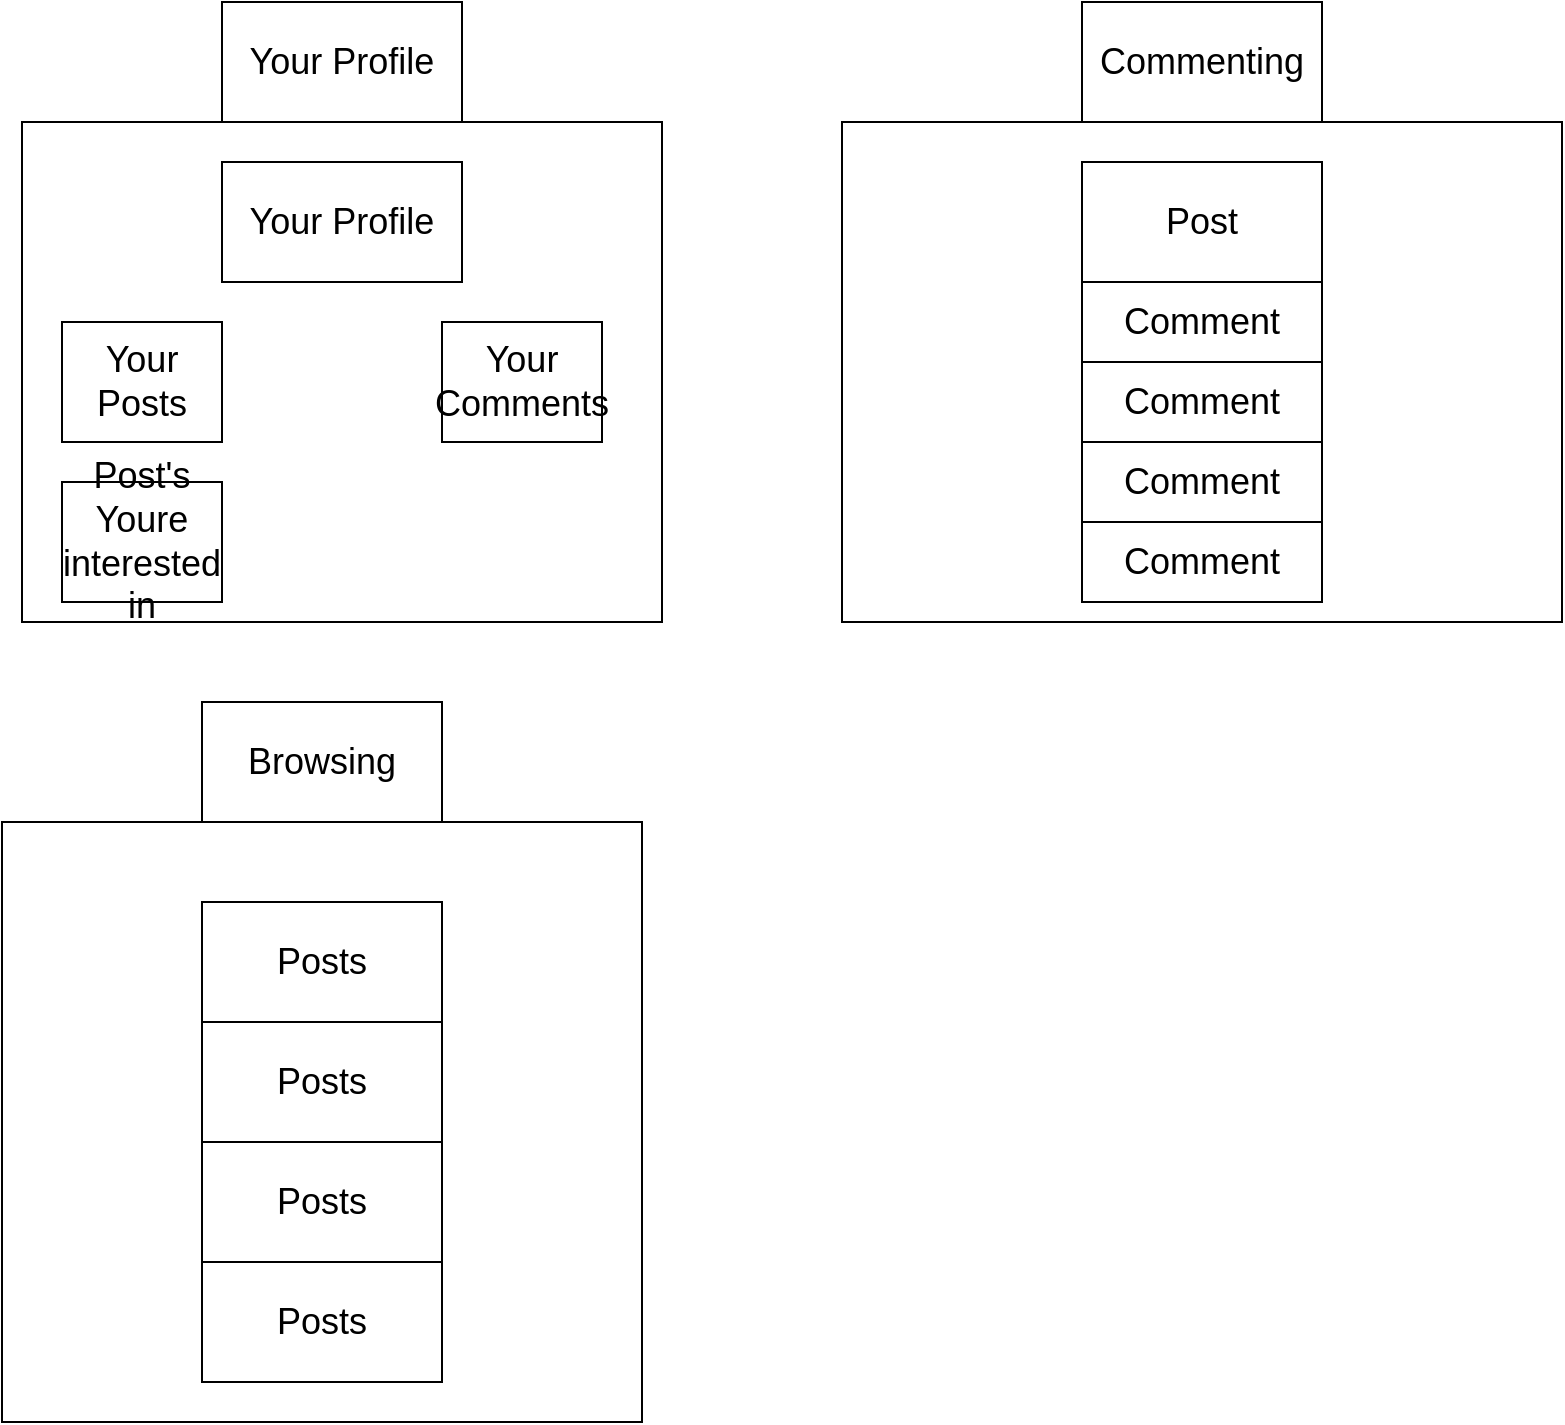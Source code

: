 <mxfile>
    <diagram id="8LAvG6WJD7QvgmG1TcPH" name="Page-1">
        <mxGraphModel dx="902" dy="1040" grid="1" gridSize="10" guides="1" tooltips="1" connect="1" arrows="1" fold="1" page="1" pageScale="1" pageWidth="850" pageHeight="1100" math="0" shadow="0">
            <root>
                <mxCell id="0"/>
                <mxCell id="1" parent="0"/>
                <mxCell id="123" value="" style="rounded=0;whiteSpace=wrap;html=1;fontSize=18;" vertex="1" parent="1">
                    <mxGeometry x="70" y="70" width="320" height="250" as="geometry"/>
                </mxCell>
                <mxCell id="124" value="Your Profile" style="rounded=0;whiteSpace=wrap;html=1;fontSize=18;" vertex="1" parent="1">
                    <mxGeometry x="170" y="90" width="120" height="60" as="geometry"/>
                </mxCell>
                <mxCell id="125" value="Your Posts" style="rounded=0;whiteSpace=wrap;html=1;fontSize=18;" vertex="1" parent="1">
                    <mxGeometry x="90" y="170" width="80" height="60" as="geometry"/>
                </mxCell>
                <mxCell id="126" value="Post's Youre interested in" style="rounded=0;whiteSpace=wrap;html=1;fontSize=18;" vertex="1" parent="1">
                    <mxGeometry x="90" y="250" width="80" height="60" as="geometry"/>
                </mxCell>
                <mxCell id="127" value="Your Comments" style="rounded=0;whiteSpace=wrap;html=1;fontSize=18;" vertex="1" parent="1">
                    <mxGeometry x="280" y="170" width="80" height="60" as="geometry"/>
                </mxCell>
                <mxCell id="128" value="" style="rounded=0;whiteSpace=wrap;html=1;fontSize=18;" vertex="1" parent="1">
                    <mxGeometry x="60" y="420" width="320" height="300" as="geometry"/>
                </mxCell>
                <mxCell id="129" value="Posts" style="rounded=0;whiteSpace=wrap;html=1;fontSize=18;" vertex="1" parent="1">
                    <mxGeometry x="160" y="460" width="120" height="60" as="geometry"/>
                </mxCell>
                <mxCell id="130" value="Posts" style="rounded=0;whiteSpace=wrap;html=1;fontSize=18;" vertex="1" parent="1">
                    <mxGeometry x="160" y="640" width="120" height="60" as="geometry"/>
                </mxCell>
                <mxCell id="131" value="Posts" style="rounded=0;whiteSpace=wrap;html=1;fontSize=18;" vertex="1" parent="1">
                    <mxGeometry x="160" y="520" width="120" height="60" as="geometry"/>
                </mxCell>
                <mxCell id="132" value="Posts" style="rounded=0;whiteSpace=wrap;html=1;fontSize=18;" vertex="1" parent="1">
                    <mxGeometry x="160" y="580" width="120" height="60" as="geometry"/>
                </mxCell>
                <mxCell id="133" value="Browsing" style="rounded=0;whiteSpace=wrap;html=1;fontSize=18;" vertex="1" parent="1">
                    <mxGeometry x="160" y="360" width="120" height="60" as="geometry"/>
                </mxCell>
                <mxCell id="134" value="Your Profile" style="rounded=0;whiteSpace=wrap;html=1;fontSize=18;" vertex="1" parent="1">
                    <mxGeometry x="170" y="10" width="120" height="60" as="geometry"/>
                </mxCell>
                <mxCell id="135" value="Commenting" style="rounded=0;whiteSpace=wrap;html=1;fontSize=18;" vertex="1" parent="1">
                    <mxGeometry x="600" y="10" width="120" height="60" as="geometry"/>
                </mxCell>
                <mxCell id="136" value="" style="rounded=0;whiteSpace=wrap;html=1;fontSize=18;" vertex="1" parent="1">
                    <mxGeometry x="480" y="70" width="360" height="250" as="geometry"/>
                </mxCell>
                <mxCell id="138" value="Post" style="rounded=0;whiteSpace=wrap;html=1;fontSize=18;" vertex="1" parent="1">
                    <mxGeometry x="600" y="90" width="120" height="60" as="geometry"/>
                </mxCell>
                <mxCell id="139" value="Comment&lt;span style=&quot;color: rgba(0 , 0 , 0 , 0) ; font-family: monospace ; font-size: 0px&quot;&gt;%3CmxGraphModel%3E%3Croot%3E%3CmxCell%20id%3D%220%22%2F%3E%3CmxCell%20id%3D%221%22%20parent%3D%220%22%2F%3E%3CmxCell%20id%3D%222%22%20value%3D%22Posts%22%20style%3D%22rounded%3D0%3BwhiteSpace%3Dwrap%3Bhtml%3D1%3BfontSize%3D18%3B%22%20vertex%3D%221%22%20parent%3D%221%22%3E%3CmxGeometry%20x%3D%22170%22%20y%3D%22430%22%20width%3D%22120%22%20height%3D%2260%22%20as%3D%22geometry%22%2F%3E%3C%2FmxCell%3E%3C%2Froot%3E%3C%2FmxGraphModel%3E&lt;/span&gt;&lt;span style=&quot;color: rgba(0 , 0 , 0 , 0) ; font-family: monospace ; font-size: 0px&quot;&gt;%3CmxGraphModel%3E%3Croot%3E%3CmxCell%20id%3D%220%22%2F%3E%3CmxCell%20id%3D%221%22%20parent%3D%220%22%2F%3E%3CmxCell%20id%3D%222%22%20value%3D%22Posts%22%20style%3D%22rounded%3D0%3BwhiteSpace%3Dwrap%3Bhtml%3D1%3BfontSize%3D18%3B%22%20vertex%3D%221%22%20parent%3D%221%22%3E%3CmxGeometry%20x%3D%22170%22%20y%3D%22430%22%20width%3D%22120%22%20height%3D%2260%22%20as%3D%22geometry%22%2F%3E%3C%2FmxCell%3E%3C%2Froot%3E%3C%2FmxGraphModel%3E&lt;/span&gt;" style="rounded=0;whiteSpace=wrap;html=1;fontSize=18;" vertex="1" parent="1">
                    <mxGeometry x="600" y="150" width="120" height="40" as="geometry"/>
                </mxCell>
                <mxCell id="140" value="Comment&lt;span style=&quot;color: rgba(0 , 0 , 0 , 0) ; font-family: monospace ; font-size: 0px&quot;&gt;%3CmxGraphModel%3E%3Croot%3E%3CmxCell%20id%3D%220%22%2F%3E%3CmxCell%20id%3D%221%22%20parent%3D%220%22%2F%3E%3CmxCell%20id%3D%222%22%20value%3D%22Posts%22%20style%3D%22rounded%3D0%3BwhiteSpace%3Dwrap%3Bhtml%3D1%3BfontSize%3D18%3B%22%20vertex%3D%221%22%20parent%3D%221%22%3E%3CmxGeometry%20x%3D%22170%22%20y%3D%22430%22%20width%3D%22120%22%20height%3D%2260%22%20as%3D%22geometry%22%2F%3E%3C%2FmxCell%3E%3C%2Froot%3E%3C%2FmxGraphModel%3E&lt;/span&gt;&lt;span style=&quot;color: rgba(0 , 0 , 0 , 0) ; font-family: monospace ; font-size: 0px&quot;&gt;%3CmxGraphModel%3E%3Croot%3E%3CmxCell%20id%3D%220%22%2F%3E%3CmxCell%20id%3D%221%22%20parent%3D%220%22%2F%3E%3CmxCell%20id%3D%222%22%20value%3D%22Posts%22%20style%3D%22rounded%3D0%3BwhiteSpace%3Dwrap%3Bhtml%3D1%3BfontSize%3D18%3B%22%20vertex%3D%221%22%20parent%3D%221%22%3E%3CmxGeometry%20x%3D%22170%22%20y%3D%22430%22%20width%3D%22120%22%20height%3D%2260%22%20as%3D%22geometry%22%2F%3E%3C%2FmxCell%3E%3C%2Froot%3E%3C%2FmxGraphModel%3E&lt;/span&gt;" style="rounded=0;whiteSpace=wrap;html=1;fontSize=18;" vertex="1" parent="1">
                    <mxGeometry x="600" y="190" width="120" height="40" as="geometry"/>
                </mxCell>
                <mxCell id="141" value="Comment&lt;span style=&quot;color: rgba(0 , 0 , 0 , 0) ; font-family: monospace ; font-size: 0px&quot;&gt;%3CmxGraphModel%3E%3Croot%3E%3CmxCell%20id%3D%220%22%2F%3E%3CmxCell%20id%3D%221%22%20parent%3D%220%22%2F%3E%3CmxCell%20id%3D%222%22%20value%3D%22Posts%22%20style%3D%22rounded%3D0%3BwhiteSpace%3Dwrap%3Bhtml%3D1%3BfontSize%3D18%3B%22%20vertex%3D%221%22%20parent%3D%221%22%3E%3CmxGeometry%20x%3D%22170%22%20y%3D%22430%22%20width%3D%22120%22%20height%3D%2260%22%20as%3D%22geometry%22%2F%3E%3C%2FmxCell%3E%3C%2Froot%3E%3C%2FmxGraphModel%3E&lt;/span&gt;&lt;span style=&quot;color: rgba(0 , 0 , 0 , 0) ; font-family: monospace ; font-size: 0px&quot;&gt;%3CmxGraphModel%3E%3Croot%3E%3CmxCell%20id%3D%220%22%2F%3E%3CmxCell%20id%3D%221%22%20parent%3D%220%22%2F%3E%3CmxCell%20id%3D%222%22%20value%3D%22Posts%22%20style%3D%22rounded%3D0%3BwhiteSpace%3Dwrap%3Bhtml%3D1%3BfontSize%3D18%3B%22%20vertex%3D%221%22%20parent%3D%221%22%3E%3CmxGeometry%20x%3D%22170%22%20y%3D%22430%22%20width%3D%22120%22%20height%3D%2260%22%20as%3D%22geometry%22%2F%3E%3C%2FmxCell%3E%3C%2Froot%3E%3C%2FmxGraphModel%3E&lt;/span&gt;" style="rounded=0;whiteSpace=wrap;html=1;fontSize=18;" vertex="1" parent="1">
                    <mxGeometry x="600" y="270" width="120" height="40" as="geometry"/>
                </mxCell>
                <mxCell id="142" value="Comment&lt;span style=&quot;color: rgba(0 , 0 , 0 , 0) ; font-family: monospace ; font-size: 0px&quot;&gt;%3CmxGraphModel%3E%3Croot%3E%3CmxCell%20id%3D%220%22%2F%3E%3CmxCell%20id%3D%221%22%20parent%3D%220%22%2F%3E%3CmxCell%20id%3D%222%22%20value%3D%22Posts%22%20style%3D%22rounded%3D0%3BwhiteSpace%3Dwrap%3Bhtml%3D1%3BfontSize%3D18%3B%22%20vertex%3D%221%22%20parent%3D%221%22%3E%3CmxGeometry%20x%3D%22170%22%20y%3D%22430%22%20width%3D%22120%22%20height%3D%2260%22%20as%3D%22geometry%22%2F%3E%3C%2FmxCell%3E%3C%2Froot%3E%3C%2FmxGraphModel%3E&lt;/span&gt;&lt;span style=&quot;color: rgba(0 , 0 , 0 , 0) ; font-family: monospace ; font-size: 0px&quot;&gt;%3CmxGraphModel%3E%3Croot%3E%3CmxCell%20id%3D%220%22%2F%3E%3CmxCell%20id%3D%221%22%20parent%3D%220%22%2F%3E%3CmxCell%20id%3D%222%22%20value%3D%22Posts%22%20style%3D%22rounded%3D0%3BwhiteSpace%3Dwrap%3Bhtml%3D1%3BfontSize%3D18%3B%22%20vertex%3D%221%22%20parent%3D%221%22%3E%3CmxGeometry%20x%3D%22170%22%20y%3D%22430%22%20width%3D%22120%22%20height%3D%2260%22%20as%3D%22geometry%22%2F%3E%3C%2FmxCell%3E%3C%2Froot%3E%3C%2FmxGraphModel%3E&lt;/span&gt;" style="rounded=0;whiteSpace=wrap;html=1;fontSize=18;" vertex="1" parent="1">
                    <mxGeometry x="600" y="230" width="120" height="40" as="geometry"/>
                </mxCell>
            </root>
        </mxGraphModel>
    </diagram>
</mxfile>